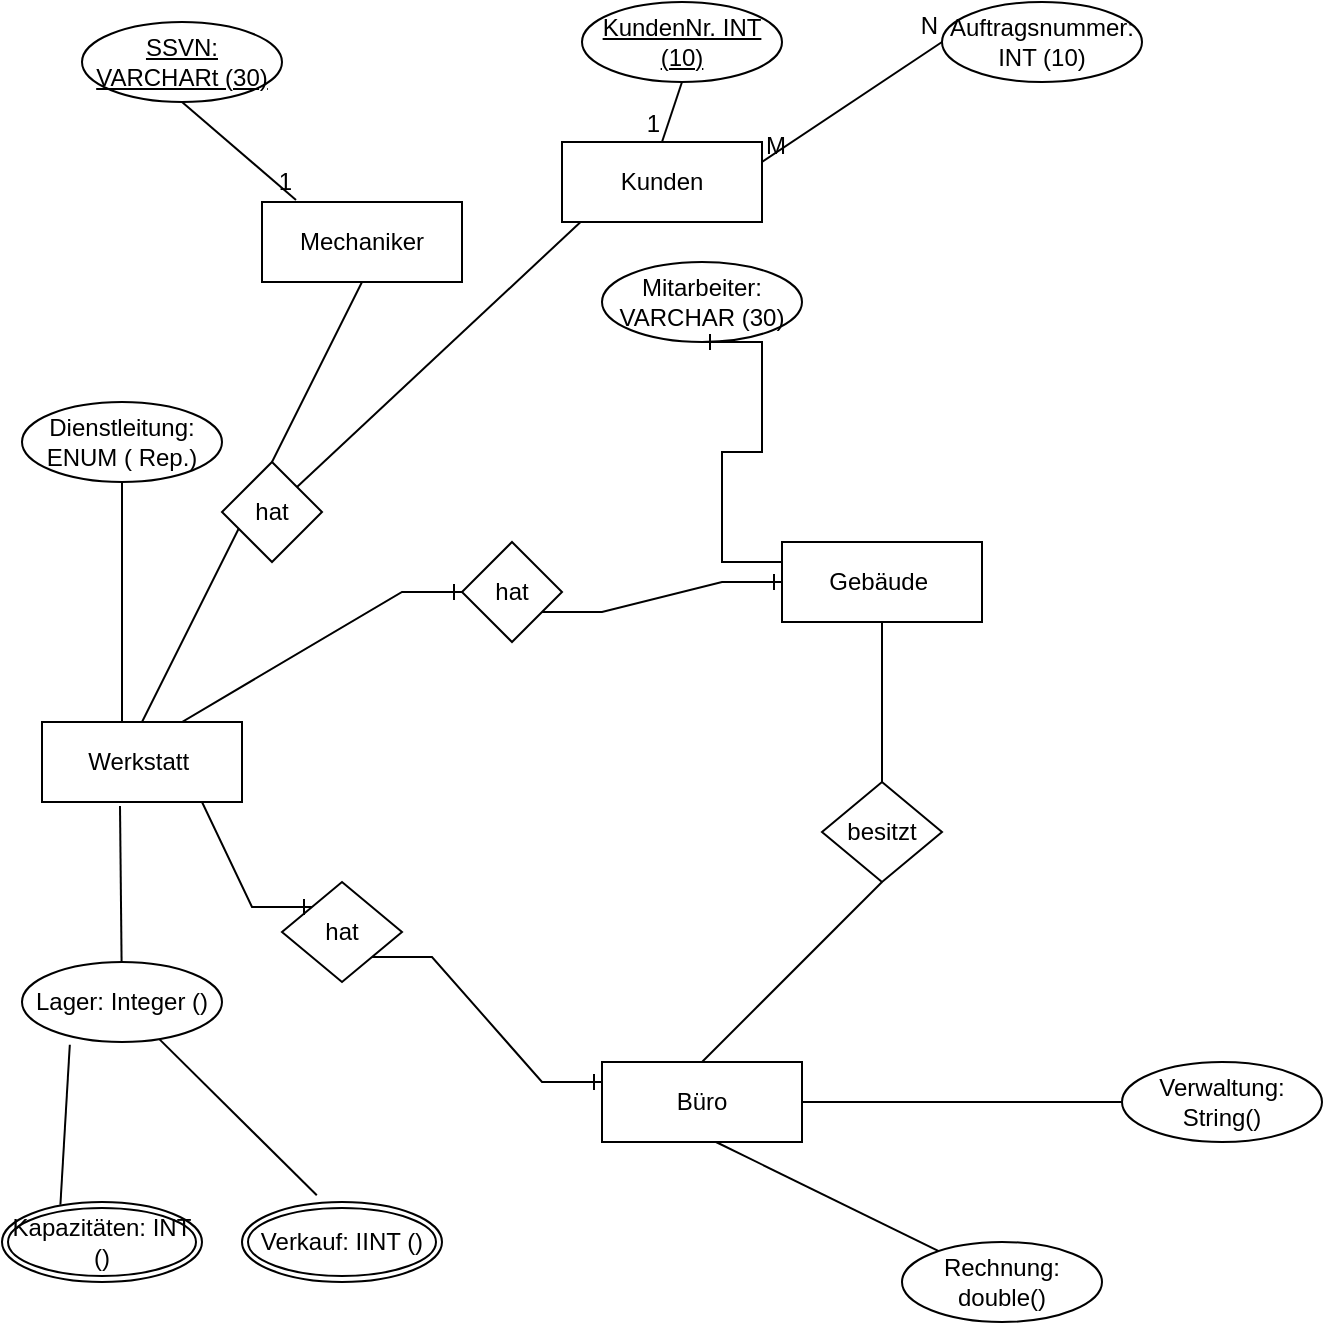 <mxfile version="22.0.8" type="github">
  <diagram id="R2lEEEUBdFMjLlhIrx00" name="Page-1">
    <mxGraphModel dx="752" dy="761" grid="1" gridSize="10" guides="1" tooltips="1" connect="1" arrows="1" fold="1" page="1" pageScale="1" pageWidth="850" pageHeight="1100" math="0" shadow="0" extFonts="Permanent Marker^https://fonts.googleapis.com/css?family=Permanent+Marker">
      <root>
        <mxCell id="0" />
        <mxCell id="1" parent="0" />
        <mxCell id="2cnXxDh6B2zNEW4Uu-Ul-1" value="Gebäude&amp;nbsp;" style="whiteSpace=wrap;html=1;align=center;" vertex="1" parent="1">
          <mxGeometry x="390" y="270" width="100" height="40" as="geometry" />
        </mxCell>
        <mxCell id="2cnXxDh6B2zNEW4Uu-Ul-2" value="Werkstatt&amp;nbsp;" style="whiteSpace=wrap;html=1;align=center;" vertex="1" parent="1">
          <mxGeometry x="20" y="360" width="100" height="40" as="geometry" />
        </mxCell>
        <mxCell id="2cnXxDh6B2zNEW4Uu-Ul-8" value="Mitarbeiter: VARCHAR (30)" style="ellipse;whiteSpace=wrap;html=1;align=center;" vertex="1" parent="1">
          <mxGeometry x="300" y="130" width="100" height="40" as="geometry" />
        </mxCell>
        <mxCell id="2cnXxDh6B2zNEW4Uu-Ul-10" value="" style="edgeStyle=entityRelationEdgeStyle;fontSize=12;html=1;endArrow=ERone;endFill=1;rounded=0;entryX=0.5;entryY=1;entryDx=0;entryDy=0;exitX=0;exitY=0.25;exitDx=0;exitDy=0;" edge="1" parent="1" source="2cnXxDh6B2zNEW4Uu-Ul-1" target="2cnXxDh6B2zNEW4Uu-Ul-8">
          <mxGeometry width="100" height="100" relative="1" as="geometry">
            <mxPoint x="450" y="360" as="sourcePoint" />
            <mxPoint x="550" y="260" as="targetPoint" />
            <Array as="points">
              <mxPoint x="300" y="220" />
            </Array>
          </mxGeometry>
        </mxCell>
        <mxCell id="2cnXxDh6B2zNEW4Uu-Ul-11" value="Verwaltung: String()" style="ellipse;whiteSpace=wrap;html=1;align=center;" vertex="1" parent="1">
          <mxGeometry x="560" y="530" width="100" height="40" as="geometry" />
        </mxCell>
        <mxCell id="2cnXxDh6B2zNEW4Uu-Ul-12" value="Büro" style="whiteSpace=wrap;html=1;align=center;" vertex="1" parent="1">
          <mxGeometry x="300" y="530" width="100" height="40" as="geometry" />
        </mxCell>
        <mxCell id="2cnXxDh6B2zNEW4Uu-Ul-13" value="hat" style="shape=rhombus;perimeter=rhombusPerimeter;whiteSpace=wrap;html=1;align=center;" vertex="1" parent="1">
          <mxGeometry x="140" y="440" width="60" height="50" as="geometry" />
        </mxCell>
        <mxCell id="2cnXxDh6B2zNEW4Uu-Ul-14" value="hat" style="shape=rhombus;perimeter=rhombusPerimeter;whiteSpace=wrap;html=1;align=center;" vertex="1" parent="1">
          <mxGeometry x="230" y="270" width="50" height="50" as="geometry" />
        </mxCell>
        <mxCell id="2cnXxDh6B2zNEW4Uu-Ul-15" value="" style="edgeStyle=entityRelationEdgeStyle;fontSize=12;html=1;endArrow=ERone;endFill=1;rounded=0;entryX=0;entryY=0.25;entryDx=0;entryDy=0;exitX=1;exitY=1;exitDx=0;exitDy=0;" edge="1" parent="1" source="2cnXxDh6B2zNEW4Uu-Ul-13" target="2cnXxDh6B2zNEW4Uu-Ul-12">
          <mxGeometry width="100" height="100" relative="1" as="geometry">
            <mxPoint x="180" y="550" as="sourcePoint" />
            <mxPoint x="280" y="450" as="targetPoint" />
            <Array as="points">
              <mxPoint x="120" y="600" />
            </Array>
          </mxGeometry>
        </mxCell>
        <mxCell id="2cnXxDh6B2zNEW4Uu-Ul-16" value="" style="edgeStyle=entityRelationEdgeStyle;fontSize=12;html=1;endArrow=ERone;endFill=1;rounded=0;entryX=0;entryY=0;entryDx=0;entryDy=0;exitX=0.5;exitY=1;exitDx=0;exitDy=0;" edge="1" parent="1" source="2cnXxDh6B2zNEW4Uu-Ul-2" target="2cnXxDh6B2zNEW4Uu-Ul-13">
          <mxGeometry width="100" height="100" relative="1" as="geometry">
            <mxPoint x="40" y="500" as="sourcePoint" />
            <mxPoint x="140" y="400" as="targetPoint" />
          </mxGeometry>
        </mxCell>
        <mxCell id="2cnXxDh6B2zNEW4Uu-Ul-17" value="" style="edgeStyle=entityRelationEdgeStyle;fontSize=12;html=1;endArrow=ERone;endFill=1;rounded=0;entryX=0;entryY=0.5;entryDx=0;entryDy=0;" edge="1" parent="1" target="2cnXxDh6B2zNEW4Uu-Ul-14">
          <mxGeometry width="100" height="100" relative="1" as="geometry">
            <mxPoint x="60" y="360" as="sourcePoint" />
            <mxPoint x="160" y="250" as="targetPoint" />
          </mxGeometry>
        </mxCell>
        <mxCell id="2cnXxDh6B2zNEW4Uu-Ul-18" value="" style="edgeStyle=entityRelationEdgeStyle;fontSize=12;html=1;endArrow=ERone;endFill=1;rounded=0;entryX=0;entryY=0.5;entryDx=0;entryDy=0;exitX=0.94;exitY=0.7;exitDx=0;exitDy=0;exitPerimeter=0;" edge="1" parent="1" target="2cnXxDh6B2zNEW4Uu-Ul-1">
          <mxGeometry width="100" height="100" relative="1" as="geometry">
            <mxPoint x="270" y="305" as="sourcePoint" />
            <mxPoint x="383" y="295" as="targetPoint" />
            <Array as="points">
              <mxPoint x="270" y="305" />
            </Array>
          </mxGeometry>
        </mxCell>
        <mxCell id="2cnXxDh6B2zNEW4Uu-Ul-19" value="" style="endArrow=none;html=1;rounded=0;exitX=0.39;exitY=1.05;exitDx=0;exitDy=0;exitPerimeter=0;" edge="1" parent="1" source="2cnXxDh6B2zNEW4Uu-Ul-2" target="2cnXxDh6B2zNEW4Uu-Ul-20">
          <mxGeometry relative="1" as="geometry">
            <mxPoint x="30" y="420" as="sourcePoint" />
            <mxPoint x="60" y="500" as="targetPoint" />
          </mxGeometry>
        </mxCell>
        <mxCell id="2cnXxDh6B2zNEW4Uu-Ul-20" value="Lager: Integer ()" style="ellipse;whiteSpace=wrap;html=1;align=center;" vertex="1" parent="1">
          <mxGeometry x="10" y="480" width="100" height="40" as="geometry" />
        </mxCell>
        <mxCell id="2cnXxDh6B2zNEW4Uu-Ul-21" value="Dienstleitung: ENUM ( Rep.)" style="ellipse;whiteSpace=wrap;html=1;align=center;" vertex="1" parent="1">
          <mxGeometry x="10" y="200" width="100" height="40" as="geometry" />
        </mxCell>
        <mxCell id="2cnXxDh6B2zNEW4Uu-Ul-22" value="" style="endArrow=none;html=1;rounded=0;exitX=0.5;exitY=1;exitDx=0;exitDy=0;" edge="1" parent="1" source="2cnXxDh6B2zNEW4Uu-Ul-21">
          <mxGeometry relative="1" as="geometry">
            <mxPoint x="30" y="420" as="sourcePoint" />
            <mxPoint x="60" y="360" as="targetPoint" />
          </mxGeometry>
        </mxCell>
        <mxCell id="2cnXxDh6B2zNEW4Uu-Ul-23" value="besitzt" style="shape=rhombus;perimeter=rhombusPerimeter;whiteSpace=wrap;html=1;align=center;" vertex="1" parent="1">
          <mxGeometry x="410" y="390" width="60" height="50" as="geometry" />
        </mxCell>
        <mxCell id="2cnXxDh6B2zNEW4Uu-Ul-24" value="" style="endArrow=none;html=1;rounded=0;exitX=0.5;exitY=1;exitDx=0;exitDy=0;" edge="1" parent="1" source="2cnXxDh6B2zNEW4Uu-Ul-1" target="2cnXxDh6B2zNEW4Uu-Ul-23">
          <mxGeometry relative="1" as="geometry">
            <mxPoint x="210" y="420" as="sourcePoint" />
            <mxPoint x="370" y="420" as="targetPoint" />
          </mxGeometry>
        </mxCell>
        <mxCell id="2cnXxDh6B2zNEW4Uu-Ul-25" value="" style="endArrow=none;html=1;rounded=0;exitX=0.5;exitY=0;exitDx=0;exitDy=0;entryX=0.5;entryY=1;entryDx=0;entryDy=0;" edge="1" parent="1" source="2cnXxDh6B2zNEW4Uu-Ul-12" target="2cnXxDh6B2zNEW4Uu-Ul-23">
          <mxGeometry relative="1" as="geometry">
            <mxPoint x="210" y="420" as="sourcePoint" />
            <mxPoint x="370" y="420" as="targetPoint" />
          </mxGeometry>
        </mxCell>
        <mxCell id="2cnXxDh6B2zNEW4Uu-Ul-26" value="Mechaniker" style="whiteSpace=wrap;html=1;align=center;" vertex="1" parent="1">
          <mxGeometry x="130" y="100" width="100" height="40" as="geometry" />
        </mxCell>
        <mxCell id="2cnXxDh6B2zNEW4Uu-Ul-27" value="" style="endArrow=none;html=1;rounded=0;" edge="1" parent="1">
          <mxGeometry relative="1" as="geometry">
            <mxPoint x="120" y="260" as="sourcePoint" />
            <mxPoint x="70" y="360" as="targetPoint" />
          </mxGeometry>
        </mxCell>
        <mxCell id="2cnXxDh6B2zNEW4Uu-Ul-28" value="hat" style="shape=rhombus;perimeter=rhombusPerimeter;whiteSpace=wrap;html=1;align=center;" vertex="1" parent="1">
          <mxGeometry x="110" y="230" width="50" height="50" as="geometry" />
        </mxCell>
        <mxCell id="2cnXxDh6B2zNEW4Uu-Ul-29" value="" style="endArrow=none;html=1;rounded=0;entryX=0.5;entryY=0;entryDx=0;entryDy=0;" edge="1" parent="1" target="2cnXxDh6B2zNEW4Uu-Ul-28">
          <mxGeometry relative="1" as="geometry">
            <mxPoint x="180" y="140" as="sourcePoint" />
            <mxPoint x="130" y="240" as="targetPoint" />
          </mxGeometry>
        </mxCell>
        <mxCell id="2cnXxDh6B2zNEW4Uu-Ul-31" value="" style="endArrow=none;html=1;rounded=0;exitX=1;exitY=0;exitDx=0;exitDy=0;" edge="1" parent="1" source="2cnXxDh6B2zNEW4Uu-Ul-28">
          <mxGeometry relative="1" as="geometry">
            <mxPoint x="230" y="340" as="sourcePoint" />
            <mxPoint x="300" y="100" as="targetPoint" />
          </mxGeometry>
        </mxCell>
        <mxCell id="2cnXxDh6B2zNEW4Uu-Ul-32" value="Kunden" style="whiteSpace=wrap;html=1;align=center;" vertex="1" parent="1">
          <mxGeometry x="280" y="70" width="100" height="40" as="geometry" />
        </mxCell>
        <mxCell id="2cnXxDh6B2zNEW4Uu-Ul-33" value="" style="endArrow=none;html=1;rounded=0;entryX=0;entryY=0.5;entryDx=0;entryDy=0;" edge="1" parent="1" target="2cnXxDh6B2zNEW4Uu-Ul-11">
          <mxGeometry relative="1" as="geometry">
            <mxPoint x="400" y="550" as="sourcePoint" />
            <mxPoint x="550" y="549" as="targetPoint" />
          </mxGeometry>
        </mxCell>
        <mxCell id="2cnXxDh6B2zNEW4Uu-Ul-34" value="Rechnung: double()" style="ellipse;whiteSpace=wrap;html=1;align=center;" vertex="1" parent="1">
          <mxGeometry x="450" y="620" width="100" height="40" as="geometry" />
        </mxCell>
        <mxCell id="2cnXxDh6B2zNEW4Uu-Ul-35" value="" style="endArrow=none;html=1;rounded=0;exitX=0.57;exitY=1;exitDx=0;exitDy=0;exitPerimeter=0;" edge="1" parent="1" source="2cnXxDh6B2zNEW4Uu-Ul-12" target="2cnXxDh6B2zNEW4Uu-Ul-34">
          <mxGeometry relative="1" as="geometry">
            <mxPoint x="350" y="590" as="sourcePoint" />
            <mxPoint x="505" y="600" as="targetPoint" />
          </mxGeometry>
        </mxCell>
        <mxCell id="2cnXxDh6B2zNEW4Uu-Ul-36" value="SSVN: VARCHARt (30)" style="ellipse;whiteSpace=wrap;html=1;align=center;fontStyle=4;" vertex="1" parent="1">
          <mxGeometry x="40" y="10" width="100" height="40" as="geometry" />
        </mxCell>
        <mxCell id="2cnXxDh6B2zNEW4Uu-Ul-38" value="" style="endArrow=none;html=1;rounded=0;exitX=0.5;exitY=1;exitDx=0;exitDy=0;entryX=0.17;entryY=-0.025;entryDx=0;entryDy=0;entryPerimeter=0;" edge="1" parent="1" source="2cnXxDh6B2zNEW4Uu-Ul-36" target="2cnXxDh6B2zNEW4Uu-Ul-26">
          <mxGeometry relative="1" as="geometry">
            <mxPoint x="110" y="90" as="sourcePoint" />
            <mxPoint x="380" y="250" as="targetPoint" />
          </mxGeometry>
        </mxCell>
        <mxCell id="2cnXxDh6B2zNEW4Uu-Ul-39" value="1" style="resizable=0;html=1;whiteSpace=wrap;align=right;verticalAlign=bottom;" connectable="0" vertex="1" parent="2cnXxDh6B2zNEW4Uu-Ul-38">
          <mxGeometry x="1" relative="1" as="geometry" />
        </mxCell>
        <mxCell id="2cnXxDh6B2zNEW4Uu-Ul-40" value="KundenNr. INT (10)" style="ellipse;whiteSpace=wrap;html=1;align=center;fontStyle=4;" vertex="1" parent="1">
          <mxGeometry x="290" width="100" height="40" as="geometry" />
        </mxCell>
        <mxCell id="2cnXxDh6B2zNEW4Uu-Ul-41" value="" style="endArrow=none;html=1;rounded=0;exitX=0.5;exitY=1;exitDx=0;exitDy=0;entryX=0.5;entryY=0;entryDx=0;entryDy=0;" edge="1" parent="1" source="2cnXxDh6B2zNEW4Uu-Ul-40" target="2cnXxDh6B2zNEW4Uu-Ul-32">
          <mxGeometry relative="1" as="geometry">
            <mxPoint x="280" y="270" as="sourcePoint" />
            <mxPoint x="440" y="270" as="targetPoint" />
          </mxGeometry>
        </mxCell>
        <mxCell id="2cnXxDh6B2zNEW4Uu-Ul-42" value="1" style="resizable=0;html=1;whiteSpace=wrap;align=right;verticalAlign=bottom;" connectable="0" vertex="1" parent="2cnXxDh6B2zNEW4Uu-Ul-41">
          <mxGeometry x="1" relative="1" as="geometry" />
        </mxCell>
        <mxCell id="2cnXxDh6B2zNEW4Uu-Ul-44" value="Auftragsnummer: INT (10)" style="ellipse;whiteSpace=wrap;html=1;align=center;" vertex="1" parent="1">
          <mxGeometry x="470" width="100" height="40" as="geometry" />
        </mxCell>
        <mxCell id="2cnXxDh6B2zNEW4Uu-Ul-45" value="" style="endArrow=none;html=1;rounded=0;exitX=1;exitY=0.25;exitDx=0;exitDy=0;entryX=0;entryY=0.5;entryDx=0;entryDy=0;" edge="1" parent="1" source="2cnXxDh6B2zNEW4Uu-Ul-32" target="2cnXxDh6B2zNEW4Uu-Ul-44">
          <mxGeometry relative="1" as="geometry">
            <mxPoint x="280" y="270" as="sourcePoint" />
            <mxPoint x="480" y="50" as="targetPoint" />
          </mxGeometry>
        </mxCell>
        <mxCell id="2cnXxDh6B2zNEW4Uu-Ul-46" value="M" style="resizable=0;html=1;whiteSpace=wrap;align=left;verticalAlign=bottom;" connectable="0" vertex="1" parent="2cnXxDh6B2zNEW4Uu-Ul-45">
          <mxGeometry x="-1" relative="1" as="geometry" />
        </mxCell>
        <mxCell id="2cnXxDh6B2zNEW4Uu-Ul-47" value="N" style="resizable=0;html=1;whiteSpace=wrap;align=right;verticalAlign=bottom;" connectable="0" vertex="1" parent="2cnXxDh6B2zNEW4Uu-Ul-45">
          <mxGeometry x="1" relative="1" as="geometry" />
        </mxCell>
        <mxCell id="2cnXxDh6B2zNEW4Uu-Ul-48" value="Kapazitäten: INT ()" style="ellipse;shape=doubleEllipse;margin=3;whiteSpace=wrap;html=1;align=center;" vertex="1" parent="1">
          <mxGeometry y="600" width="100" height="40" as="geometry" />
        </mxCell>
        <mxCell id="2cnXxDh6B2zNEW4Uu-Ul-49" value="Verkauf: IINT ()" style="ellipse;shape=doubleEllipse;margin=3;whiteSpace=wrap;html=1;align=center;" vertex="1" parent="1">
          <mxGeometry x="120" y="600" width="100" height="40" as="geometry" />
        </mxCell>
        <mxCell id="2cnXxDh6B2zNEW4Uu-Ul-50" value="" style="endArrow=none;html=1;rounded=0;entryX=0.374;entryY=-0.084;entryDx=0;entryDy=0;entryPerimeter=0;" edge="1" parent="1" source="2cnXxDh6B2zNEW4Uu-Ul-20" target="2cnXxDh6B2zNEW4Uu-Ul-49">
          <mxGeometry relative="1" as="geometry">
            <mxPoint x="30" y="549" as="sourcePoint" />
            <mxPoint x="190" y="549" as="targetPoint" />
          </mxGeometry>
        </mxCell>
        <mxCell id="2cnXxDh6B2zNEW4Uu-Ul-51" value="" style="endArrow=none;html=1;rounded=0;entryX=0.292;entryY=0.034;entryDx=0;entryDy=0;entryPerimeter=0;exitX=0.239;exitY=1.034;exitDx=0;exitDy=0;exitPerimeter=0;" edge="1" parent="1" source="2cnXxDh6B2zNEW4Uu-Ul-20" target="2cnXxDh6B2zNEW4Uu-Ul-48">
          <mxGeometry relative="1" as="geometry">
            <mxPoint x="10" y="562" as="sourcePoint" />
            <mxPoint x="88" y="640" as="targetPoint" />
          </mxGeometry>
        </mxCell>
      </root>
    </mxGraphModel>
  </diagram>
</mxfile>
